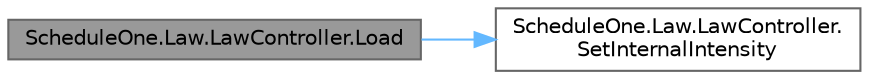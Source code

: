 digraph "ScheduleOne.Law.LawController.Load"
{
 // LATEX_PDF_SIZE
  bgcolor="transparent";
  edge [fontname=Helvetica,fontsize=10,labelfontname=Helvetica,labelfontsize=10];
  node [fontname=Helvetica,fontsize=10,shape=box,height=0.2,width=0.4];
  rankdir="LR";
  Node1 [id="Node000001",label="ScheduleOne.Law.LawController.Load",height=0.2,width=0.4,color="gray40", fillcolor="grey60", style="filled", fontcolor="black",tooltip=" "];
  Node1 -> Node2 [id="edge1_Node000001_Node000002",color="steelblue1",style="solid",tooltip=" "];
  Node2 [id="Node000002",label="ScheduleOne.Law.LawController.\lSetInternalIntensity",height=0.2,width=0.4,color="grey40", fillcolor="white", style="filled",URL="$class_schedule_one_1_1_law_1_1_law_controller.html#a97785131aca757a2105a54871b2cfa2f",tooltip=" "];
}
